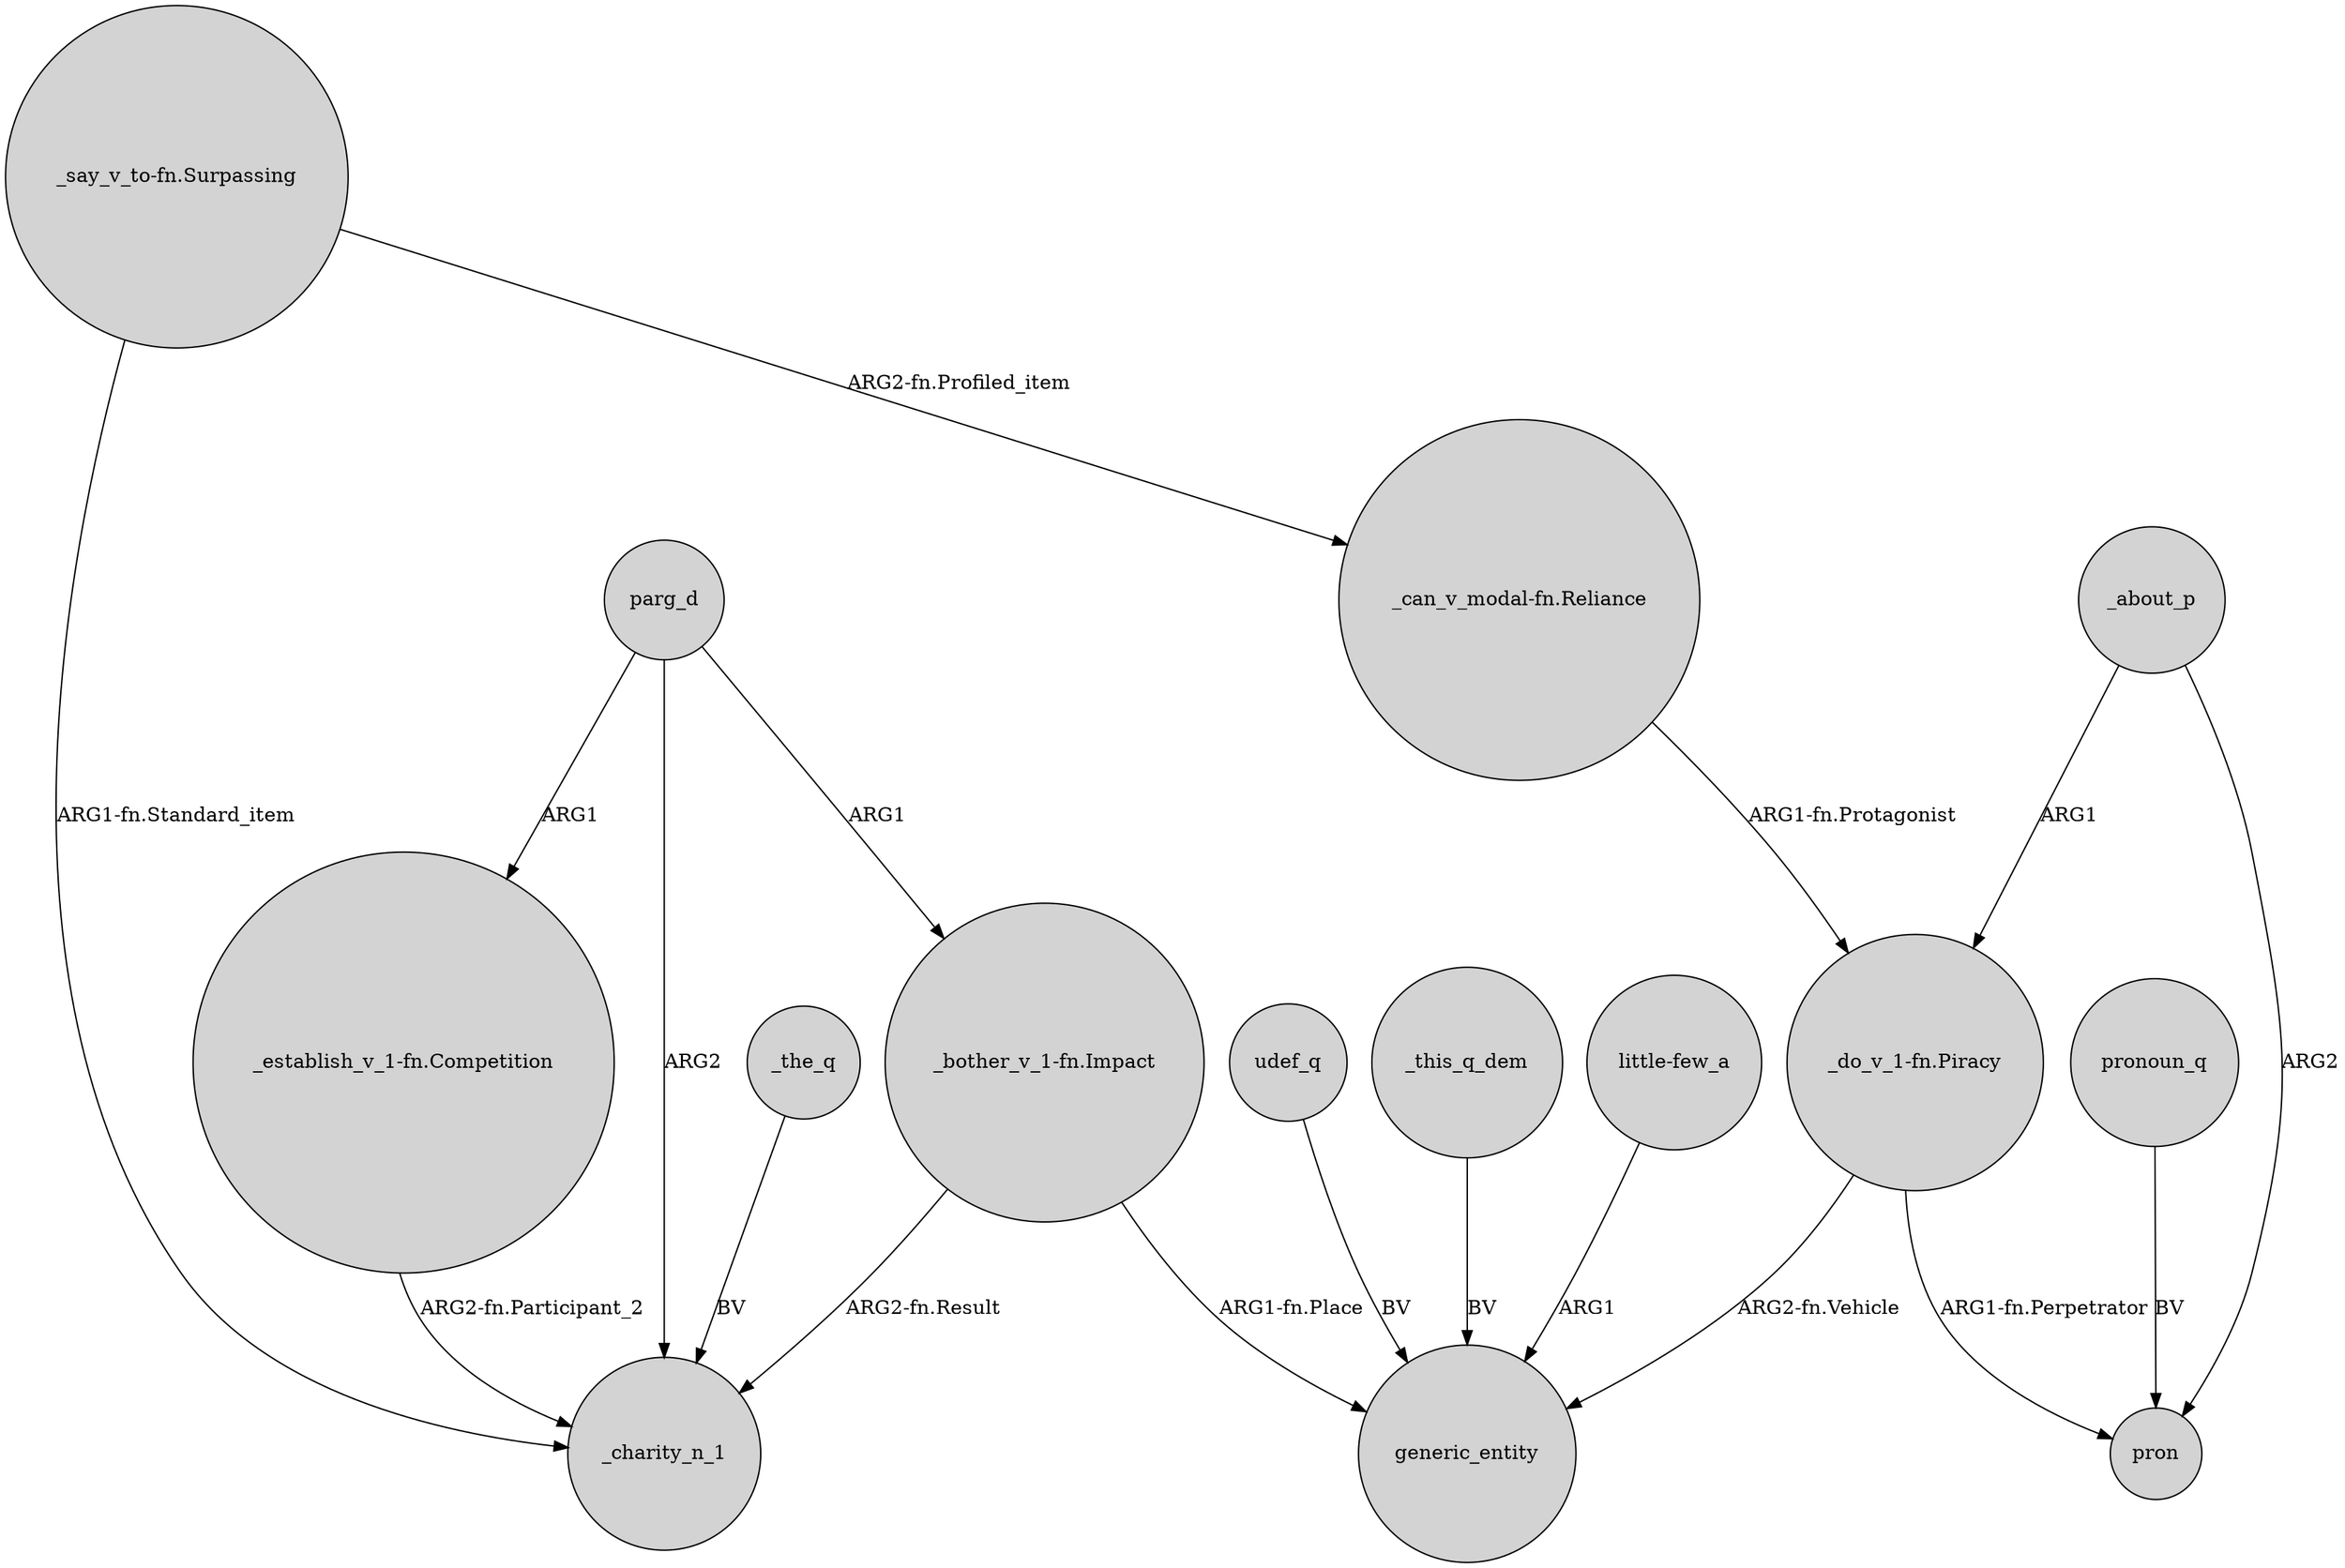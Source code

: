 digraph {
	node [shape=circle style=filled]
	"_bother_v_1-fn.Impact" -> _charity_n_1 [label="ARG2-fn.Result"]
	_about_p -> "_do_v_1-fn.Piracy" [label=ARG1]
	"_bother_v_1-fn.Impact" -> generic_entity [label="ARG1-fn.Place"]
	"_say_v_to-fn.Surpassing" -> "_can_v_modal-fn.Reliance" [label="ARG2-fn.Profiled_item"]
	_the_q -> _charity_n_1 [label=BV]
	parg_d -> "_establish_v_1-fn.Competition" [label=ARG1]
	"_do_v_1-fn.Piracy" -> pron [label="ARG1-fn.Perpetrator"]
	parg_d -> _charity_n_1 [label=ARG2]
	_about_p -> pron [label=ARG2]
	"little-few_a" -> generic_entity [label=ARG1]
	"_say_v_to-fn.Surpassing" -> _charity_n_1 [label="ARG1-fn.Standard_item"]
	udef_q -> generic_entity [label=BV]
	"_can_v_modal-fn.Reliance" -> "_do_v_1-fn.Piracy" [label="ARG1-fn.Protagonist"]
	parg_d -> "_bother_v_1-fn.Impact" [label=ARG1]
	pronoun_q -> pron [label=BV]
	_this_q_dem -> generic_entity [label=BV]
	"_establish_v_1-fn.Competition" -> _charity_n_1 [label="ARG2-fn.Participant_2"]
	"_do_v_1-fn.Piracy" -> generic_entity [label="ARG2-fn.Vehicle"]
}
